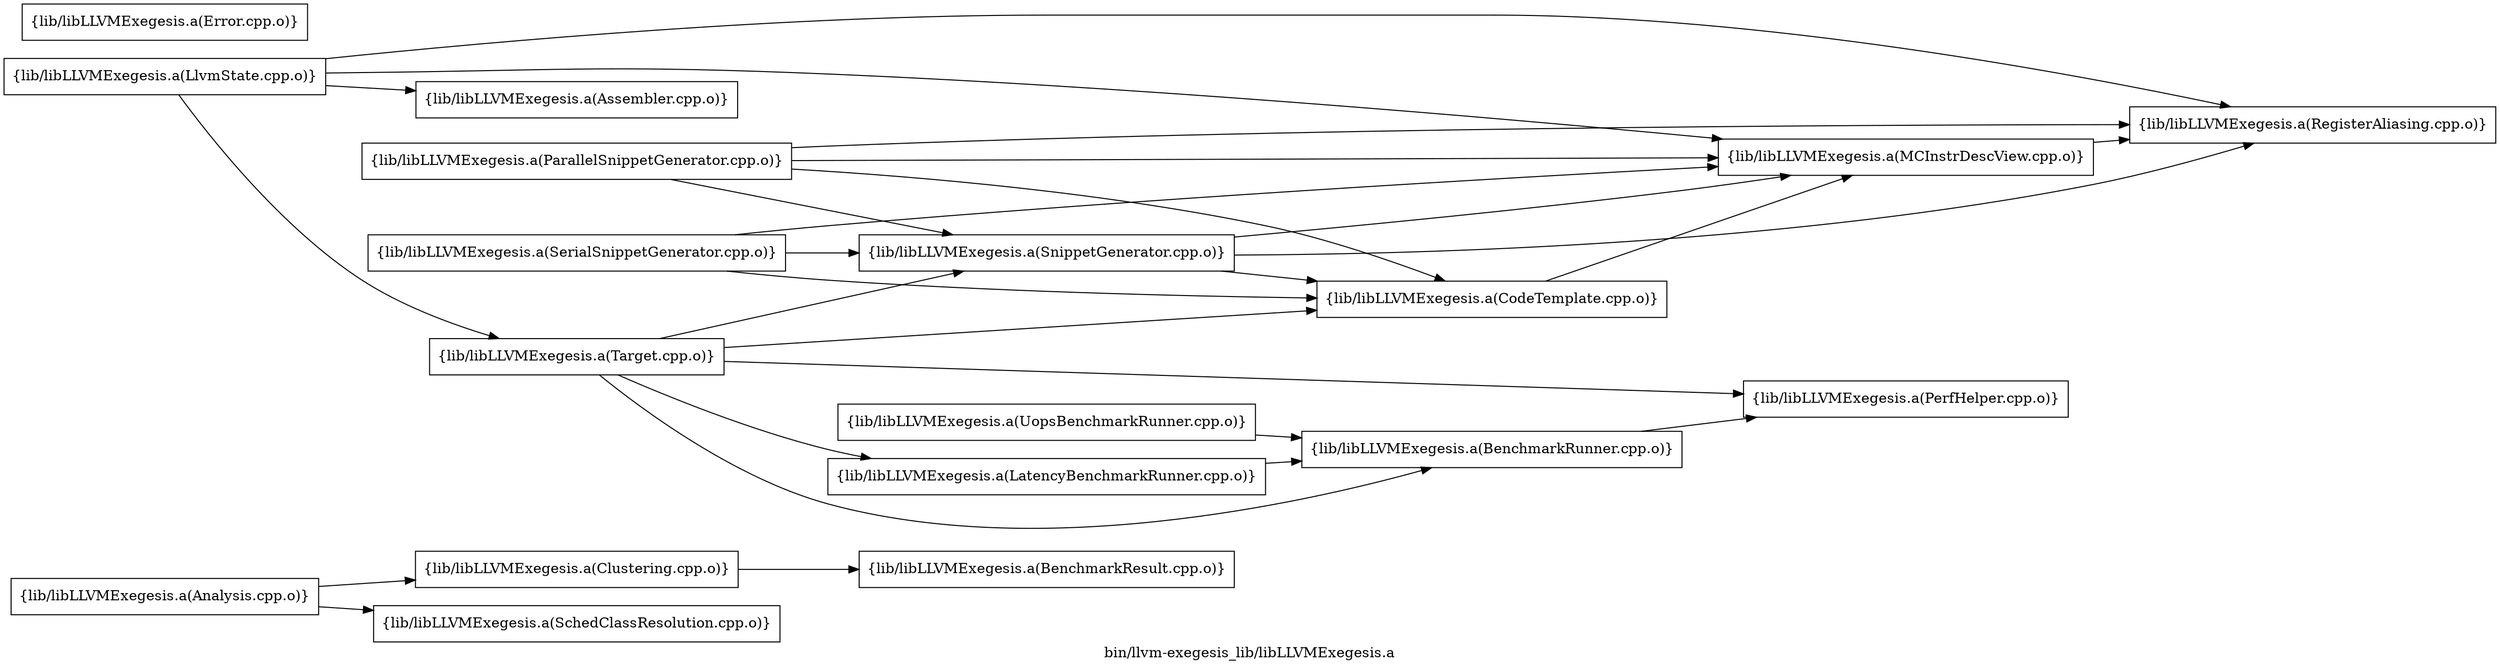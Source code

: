 digraph "bin/llvm-exegesis_lib/libLLVMExegesis.a" {
	label="bin/llvm-exegesis_lib/libLLVMExegesis.a";
	rankdir=LR;
	{ rank=same; Node0x55b45cbd0418;  }
	{ rank=same; Node0x55b45cbcd8f8; Node0x55b45cbb0fc8;  }
	{ rank=same; Node0x55b45cbd0418;  }
	{ rank=same; Node0x55b45cbcd8f8; Node0x55b45cbb0fc8;  }

	Node0x55b45cbd0418 [shape=record,shape=box,group=0,label="{lib/libLLVMExegesis.a(Analysis.cpp.o)}"];
	Node0x55b45cbd0418 -> Node0x55b45cbcd8f8;
	Node0x55b45cbd0418 -> Node0x55b45cbb0fc8;
	Node0x55b45cbce758 [shape=record,shape=box,group=0,label="{lib/libLLVMExegesis.a(BenchmarkResult.cpp.o)}"];
	Node0x55b45cbcd8f8 [shape=record,shape=box,group=0,label="{lib/libLLVMExegesis.a(Clustering.cpp.o)}"];
	Node0x55b45cbcd8f8 -> Node0x55b45cbce758;
	Node0x55b45cbae4a8 [shape=record,shape=box,group=0,label="{lib/libLLVMExegesis.a(CodeTemplate.cpp.o)}"];
	Node0x55b45cbae4a8 -> Node0x55b45cbb0078;
	Node0x55b45cbb14c8 [shape=record,shape=box,group=0,label="{lib/libLLVMExegesis.a(Error.cpp.o)}"];
	Node0x55b45cbb1978 [shape=record,shape=box,group=0,label="{lib/libLLVMExegesis.a(LlvmState.cpp.o)}"];
	Node0x55b45cbb1978 -> Node0x55b45cbb20f8;
	Node0x55b45cbb1978 -> Node0x55b45cbb0078;
	Node0x55b45cbb1978 -> Node0x55b45cbb07f8;
	Node0x55b45cbb1978 -> Node0x55b45cbb3c78;
	Node0x55b45cbb0fc8 [shape=record,shape=box,group=0,label="{lib/libLLVMExegesis.a(SchedClassResolution.cpp.o)}"];
	Node0x55b45cbb0078 [shape=record,shape=box,group=0,label="{lib/libLLVMExegesis.a(MCInstrDescView.cpp.o)}"];
	Node0x55b45cbb0078 -> Node0x55b45cbb07f8;
	Node0x55b45cbb20f8 [shape=record,shape=box,group=0,label="{lib/libLLVMExegesis.a(Assembler.cpp.o)}"];
	Node0x55b45cbb07f8 [shape=record,shape=box,group=0,label="{lib/libLLVMExegesis.a(RegisterAliasing.cpp.o)}"];
	Node0x55b45cbb3c78 [shape=record,shape=box,group=0,label="{lib/libLLVMExegesis.a(Target.cpp.o)}"];
	Node0x55b45cbb3c78 -> Node0x55b45cbae4a8;
	Node0x55b45cbb3c78 -> Node0x55b45cbb4808;
	Node0x55b45cbb3c78 -> Node0x55b45cbca248;
	Node0x55b45cbb3c78 -> Node0x55b45cbc9668;
	Node0x55b45cbb3c78 -> Node0x55b45cbc35d8;
	Node0x55b45cbb4808 [shape=record,shape=box,group=0,label="{lib/libLLVMExegesis.a(SnippetGenerator.cpp.o)}"];
	Node0x55b45cbb4808 -> Node0x55b45cbae4a8;
	Node0x55b45cbb4808 -> Node0x55b45cbb0078;
	Node0x55b45cbb4808 -> Node0x55b45cbb07f8;
	Node0x55b45cbca248 [shape=record,shape=box,group=0,label="{lib/libLLVMExegesis.a(LatencyBenchmarkRunner.cpp.o)}"];
	Node0x55b45cbca248 -> Node0x55b45cbc9668;
	Node0x55b45cbc9668 [shape=record,shape=box,group=0,label="{lib/libLLVMExegesis.a(BenchmarkRunner.cpp.o)}"];
	Node0x55b45cbc9668 -> Node0x55b45cbc35d8;
	Node0x55b45cbc35d8 [shape=record,shape=box,group=0,label="{lib/libLLVMExegesis.a(PerfHelper.cpp.o)}"];
	Node0x55b45cbb4ad8 [shape=record,shape=box,group=0,label="{lib/libLLVMExegesis.a(SerialSnippetGenerator.cpp.o)}"];
	Node0x55b45cbb4ad8 -> Node0x55b45cbae4a8;
	Node0x55b45cbb4ad8 -> Node0x55b45cbb0078;
	Node0x55b45cbb4ad8 -> Node0x55b45cbb4808;
	Node0x55b45cbb2918 [shape=record,shape=box,group=0,label="{lib/libLLVMExegesis.a(ParallelSnippetGenerator.cpp.o)}"];
	Node0x55b45cbb2918 -> Node0x55b45cbae4a8;
	Node0x55b45cbb2918 -> Node0x55b45cbb0078;
	Node0x55b45cbb2918 -> Node0x55b45cbb07f8;
	Node0x55b45cbb2918 -> Node0x55b45cbb4808;
	Node0x55b45cbc3d08 [shape=record,shape=box,group=0,label="{lib/libLLVMExegesis.a(UopsBenchmarkRunner.cpp.o)}"];
	Node0x55b45cbc3d08 -> Node0x55b45cbc9668;
}
